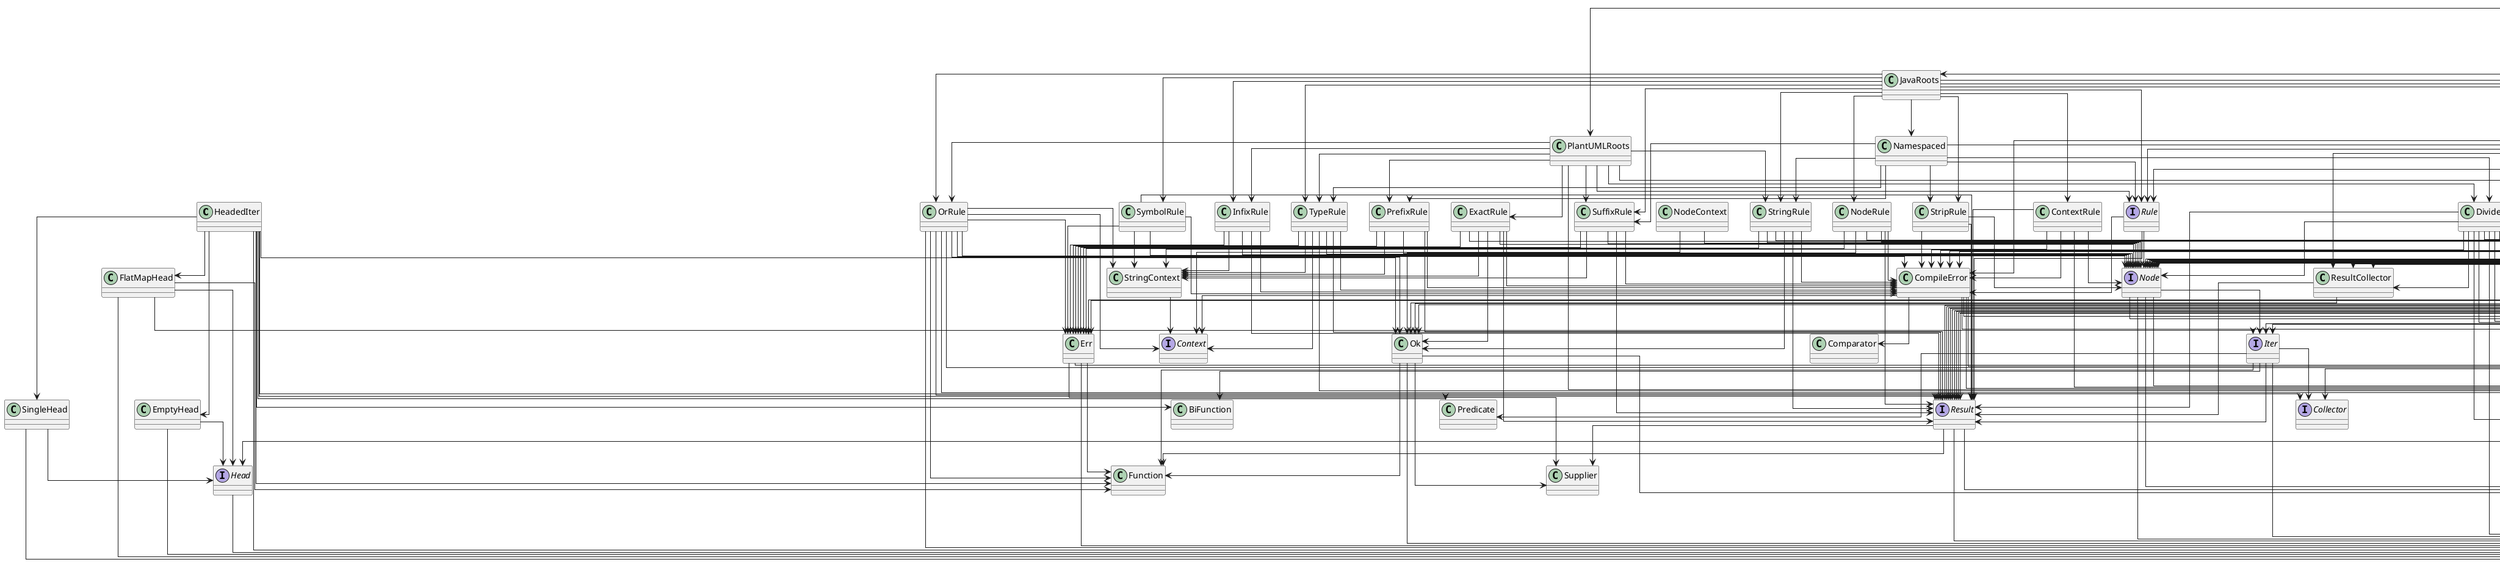@startuml
skinparam linetype ortho
HeadedIter --> Collector
HeadedIter --> EmptyHead
HeadedIter --> FlatMapHead
HeadedIter --> SingleHead
HeadedIter --> Ok
HeadedIter --> Result
HeadedIter --> Optional
HeadedIter --> BiFunction
HeadedIter --> Function
HeadedIter --> Predicate
class HeadedIter
Roots --> Node
Roots --> Location
Roots --> Map
class Roots
All --> Node
All --> Location
All --> Map
interface All
SymbolRule --> Err
SymbolRule --> Result
SymbolRule --> Node
SymbolRule --> StringContext
SymbolRule --> CompileError
class SymbolRule
EmptyHead --> Head
EmptyHead --> Optional
class EmptyHead
JavaRoots --> Namespaced
JavaRoots --> ContextRule
JavaRoots --> DivideRule
JavaRoots --> InfixRule
JavaRoots --> NodeRule
JavaRoots --> OrRule
JavaRoots --> Rule
JavaRoots --> StringRule
JavaRoots --> StripRule
JavaRoots --> SuffixRule
JavaRoots --> SymbolRule
JavaRoots --> TypeRule
JavaRoots --> StatementFolder
JavaRoots --> List
class JavaRoots
Sources --> Result
Sources --> IOException
Sources --> Map
interface Sources
Iters --> Tuple2
Iters --> RangeHead
Iters --> ArrayList
Iters --> List
Iters --> Map
Iters --> Set
class Iters
PlantUMLRoots --> DivideRule
PlantUMLRoots --> ExactRule
PlantUMLRoots --> InfixRule
PlantUMLRoots --> OrRule
PlantUMLRoots --> PrefixRule
PlantUMLRoots --> Rule
PlantUMLRoots --> StringRule
PlantUMLRoots --> SuffixRule
PlantUMLRoots --> TypeRule
PlantUMLRoots --> StatementFolder
PlantUMLRoots --> List
class PlantUMLRoots
SafeFiles --> Iter
SafeFiles --> Iters
SafeFiles --> Err
SafeFiles --> Ok
SafeFiles --> Result
SafeFiles --> IOException
SafeFiles --> Files
SafeFiles --> Path
SafeFiles --> Optional
SafeFiles --> Collectors
SafeFiles --> Stream
class SafeFiles
Lexer --> Result
Lexer --> CompileError
Lexer --> Location
Lexer --> Map
interface Lexer
StringRule --> Err
StringRule --> Ok
StringRule --> Result
StringRule --> CompileError
StringRule --> MapNode
StringRule --> Node
class StringRule
ThrowableError --> Error
ThrowableError --> PrintWriter
ThrowableError --> StringWriter
class ThrowableError
class Tuple2
ApplicationError --> Error
class ApplicationError
PathSources --> SafeFiles
PathSources --> Tuple2
PathSources --> MapCollector
PathSources --> ResultCollector
PathSources --> Result
PathSources --> IOException
PathSources --> Files
PathSources --> Path
PathSources --> Map
class PathSources
StatementFolder --> DivideState
class StatementFolder
AfterPasser --> Tuple2
AfterPasser --> MapNode
AfterPasser --> Node
AfterPasser --> ParseState
AfterPasser --> ArrayList
AfterPasser --> List
AfterPasser --> Optional
AfterPasser --> Stream
class AfterPasser
Source --> Result
Source --> IOException
interface Source
Folder --> DivideState
interface Folder
DivideState --> Stream
interface DivideState
JavaToPlantUML --> Tuple2
JavaToPlantUML --> MapNode
JavaToPlantUML --> Node
JavaToPlantUML --> ParseState
JavaToPlantUML --> ArrayList
JavaToPlantUML --> Collections
JavaToPlantUML --> List
JavaToPlantUML --> Optional
class JavaToPlantUML
CreateDiagram --> MapNode
CreateDiagram --> Node
CreateDiagram --> Location
CreateDiagram --> ArrayList
CreateDiagram --> Collection
CreateDiagram --> Collections
CreateDiagram --> List
CreateDiagram --> Map
CreateDiagram --> Optional
class CreateDiagram
RuleGenerator --> Tuple2
RuleGenerator --> Iters
RuleGenerator --> MapCollector
RuleGenerator --> ResultCollector
RuleGenerator --> Result
RuleGenerator --> CompileError
RuleGenerator --> Rule
RuleGenerator --> Location
RuleGenerator --> Map
class RuleGenerator
Generator --> Result
Generator --> CompileError
Generator --> Location
Generator --> Map
interface Generator
FlatMapHead --> Head
FlatMapHead --> Iter
FlatMapHead --> Optional
FlatMapHead --> Function
class FlatMapHead
Passer --> Tuple2
Passer --> Node
Passer --> ParseState
Passer --> Optional
interface Passer
ResultCollector --> Ok
ResultCollector --> Result
class ResultCollector
InfixRule --> Err
InfixRule --> Result
InfixRule --> Node
InfixRule --> StringContext
InfixRule --> CompileError
class InfixRule
PrefixRule --> Err
PrefixRule --> Result
PrefixRule --> CompileError
PrefixRule --> Node
PrefixRule --> StringContext
class PrefixRule
MapCollector --> Tuple2
MapCollector --> HashMap
MapCollector --> Map
class MapCollector
NodeContext --> Context
NodeContext --> Node
class NodeContext
CompileApplication --> ApplicationError
CompileApplication --> ThrowableError
CompileApplication --> Location
CompileApplication --> Sources
CompileApplication --> Targets
CompileApplication --> Generator
CompileApplication --> Lexer
CompileApplication --> Parser
CompileApplication --> Roots
CompileApplication --> Map
CompileApplication --> Optional
class CompileApplication
ExactRule --> Err
ExactRule --> Ok
ExactRule --> Result
ExactRule --> CompileError
ExactRule --> MapNode
ExactRule --> Node
ExactRule --> StringContext
class ExactRule
PathSource --> SafeFiles
PathSource --> Result
PathSource --> IOException
PathSource --> Path
PathSource --> ArrayList
PathSource --> List
class PathSource
interface Collector
Head --> Optional
interface Head
TypeRule --> Err
TypeRule --> Result
TypeRule --> Context
TypeRule --> Node
TypeRule --> StringContext
TypeRule --> CompileError
TypeRule --> List
class TypeRule
Joiner --> Collector
Joiner --> Optional
class Joiner
Node --> Tuple2
Node --> Iter
Node --> List
Node --> Map
Node --> Optional
interface Node
OrRule --> Err
OrRule --> Ok
OrRule --> Result
OrRule --> Context
OrRule --> Node
OrRule --> StringContext
OrRule --> CompileError
OrRule --> ArrayList
OrRule --> List
OrRule --> Optional
OrRule --> Function
class OrRule
ParseState --> Location
class ParseState
NodeRule --> Err
NodeRule --> Ok
NodeRule --> Result
NodeRule --> MapNode
NodeRule --> Node
NodeRule --> CompileError
class NodeRule
CompileError --> Error
CompileError --> Context
CompileError --> ArrayList
CompileError --> Comparator
CompileError --> List
CompileError --> Collectors
class CompileError
Rule --> Result
Rule --> CompileError
Rule --> Node
interface Rule
Namespaced --> DelimitedFolder
Namespaced --> DivideRule
Namespaced --> PrefixRule
Namespaced --> Rule
Namespaced --> StringRule
Namespaced --> StripRule
Namespaced --> SuffixRule
Namespaced --> TypeRule
class Namespaced
DelimitedFolder --> DivideState
class DelimitedFolder
TreeParser --> Tuple2
TreeParser --> Iters
TreeParser --> MapCollector
TreeParser --> Node
TreeParser --> Location
TreeParser --> ParseState
TreeParser --> ArrayList
TreeParser --> List
TreeParser --> Map
class TreeParser
Location --> List
class Location
interface Parser
StringContext --> Context
class StringContext
PathTargets --> SafeFiles
PathTargets --> Iters
PathTargets --> IOException
PathTargets --> Files
PathTargets --> Path
PathTargets --> Map
PathTargets --> Optional
class PathTargets
SingleHead --> Head
SingleHead --> Optional
class SingleHead
StripRule --> Result
StripRule --> CompileError
StripRule --> Node
class StripRule
interface Error
Iter --> Collector
Iter --> Result
Iter --> Optional
Iter --> BiFunction
Iter --> Function
Iter --> Predicate
interface Iter
Ok --> Tuple2
Ok --> Optional
Ok --> Function
Ok --> Supplier
class Ok
Application --> Optional
interface Application
RangeHead --> Head
RangeHead --> Optional
class RangeHead
DivideRule --> Iters
DivideRule --> ResultCollector
DivideRule --> Err
DivideRule --> Ok
DivideRule --> Result
DivideRule --> MapNode
DivideRule --> Node
DivideRule --> DivideState
DivideRule --> MutableDivideState
DivideRule --> Folder
DivideRule --> CompileError
DivideRule --> ArrayList
DivideRule --> List
DivideRule --> Optional
class DivideRule
Err --> Tuple2
Err --> Optional
Err --> Function
Err --> Supplier
class Err
RuleLexer --> Tuple2
RuleLexer --> Iters
RuleLexer --> MapCollector
RuleLexer --> ResultCollector
RuleLexer --> Result
RuleLexer --> CompileError
RuleLexer --> Node
RuleLexer --> Rule
RuleLexer --> Location
RuleLexer --> Map
class RuleLexer
interface Context
SuffixRule --> Err
SuffixRule --> Result
SuffixRule --> CompileError
SuffixRule --> Node
SuffixRule --> StringContext
class SuffixRule
Result --> Tuple2
Result --> Optional
Result --> Function
Result --> Supplier
interface Result
Main --> Application
Main --> CompileApplication
Main --> JavaRoots
Main --> PlantUMLRoots
Main --> Error
Main --> PathSources
Main --> PathTargets
Main --> Sources
Main --> Targets
Main --> CreateDiagram
Main --> AfterPasser
Main --> JavaToPlantUML
Main --> Lexer
Main --> Parser
Main --> RuleGenerator
Main --> RuleLexer
Main --> TreeParser
Main --> Paths
class Main
MutableDivideState --> ArrayList
MutableDivideState --> List
MutableDivideState --> Stream
class MutableDivideState
MapNode --> Tuple2
MapNode --> Iter
MapNode --> Iters
MapNode --> HashMap
MapNode --> List
MapNode --> Map
MapNode --> Optional
class MapNode
Targets --> IOException
Targets --> Map
Targets --> Optional
interface Targets
ContextRule --> Result
ContextRule --> Node
ContextRule --> StringContext
ContextRule --> CompileError
ContextRule --> List
class ContextRule
@enduml
